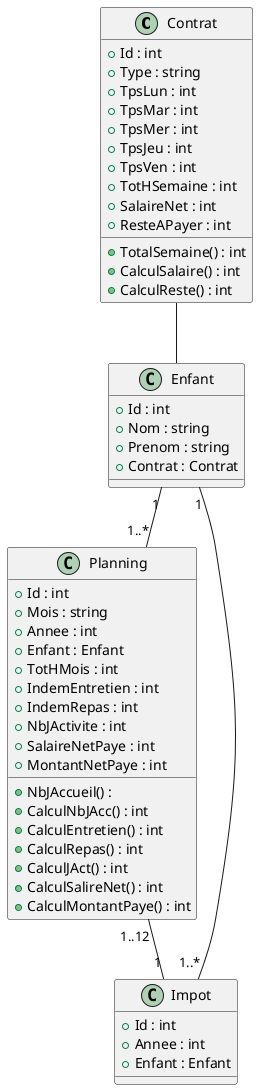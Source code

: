 @startuml
class Contrat 
{
    + Id : int
    + Type : string
    + TpsLun : int
    + TpsMar : int
    + TpsMer : int
    + TpsJeu : int
    + TpsVen : int
    + TotHSemaine : int
    + SalaireNet : int
    + ResteAPayer : int

    + TotalSemaine() : int
    + CalculSalaire() : int
    + CalculReste() : int

}

class Enfant
{
    + Id : int
    + Nom : string
    + Prenom : string
    + Contrat : Contrat
}

class Planning 
{
    + Id : int
    + Mois : string
    + Annee : int
    + Enfant : Enfant
    + TotHMois : int
    + NbJAccueil() :
    + IndemEntretien : int
    + IndemRepas : int
    + NbJActivite : int
    + SalaireNetPaye : int
    + MontantNetPaye : int


    + CalculNbJAcc() : int
    + CalculEntretien() : int
    + CalculRepas() : int
    + CalculJAct() : int
    + CalculSalireNet() : int
    + CalculMontantPaye() : int

}

class Impot
{
    + Id : int
    + Annee : int
    + Enfant : Enfant
}

Contrat -- Enfant
Enfant "1" -- "1..*" Planning
Enfant "1" -- "1..*" Impot
Planning "1..12" -- "1" Impot


@enduml